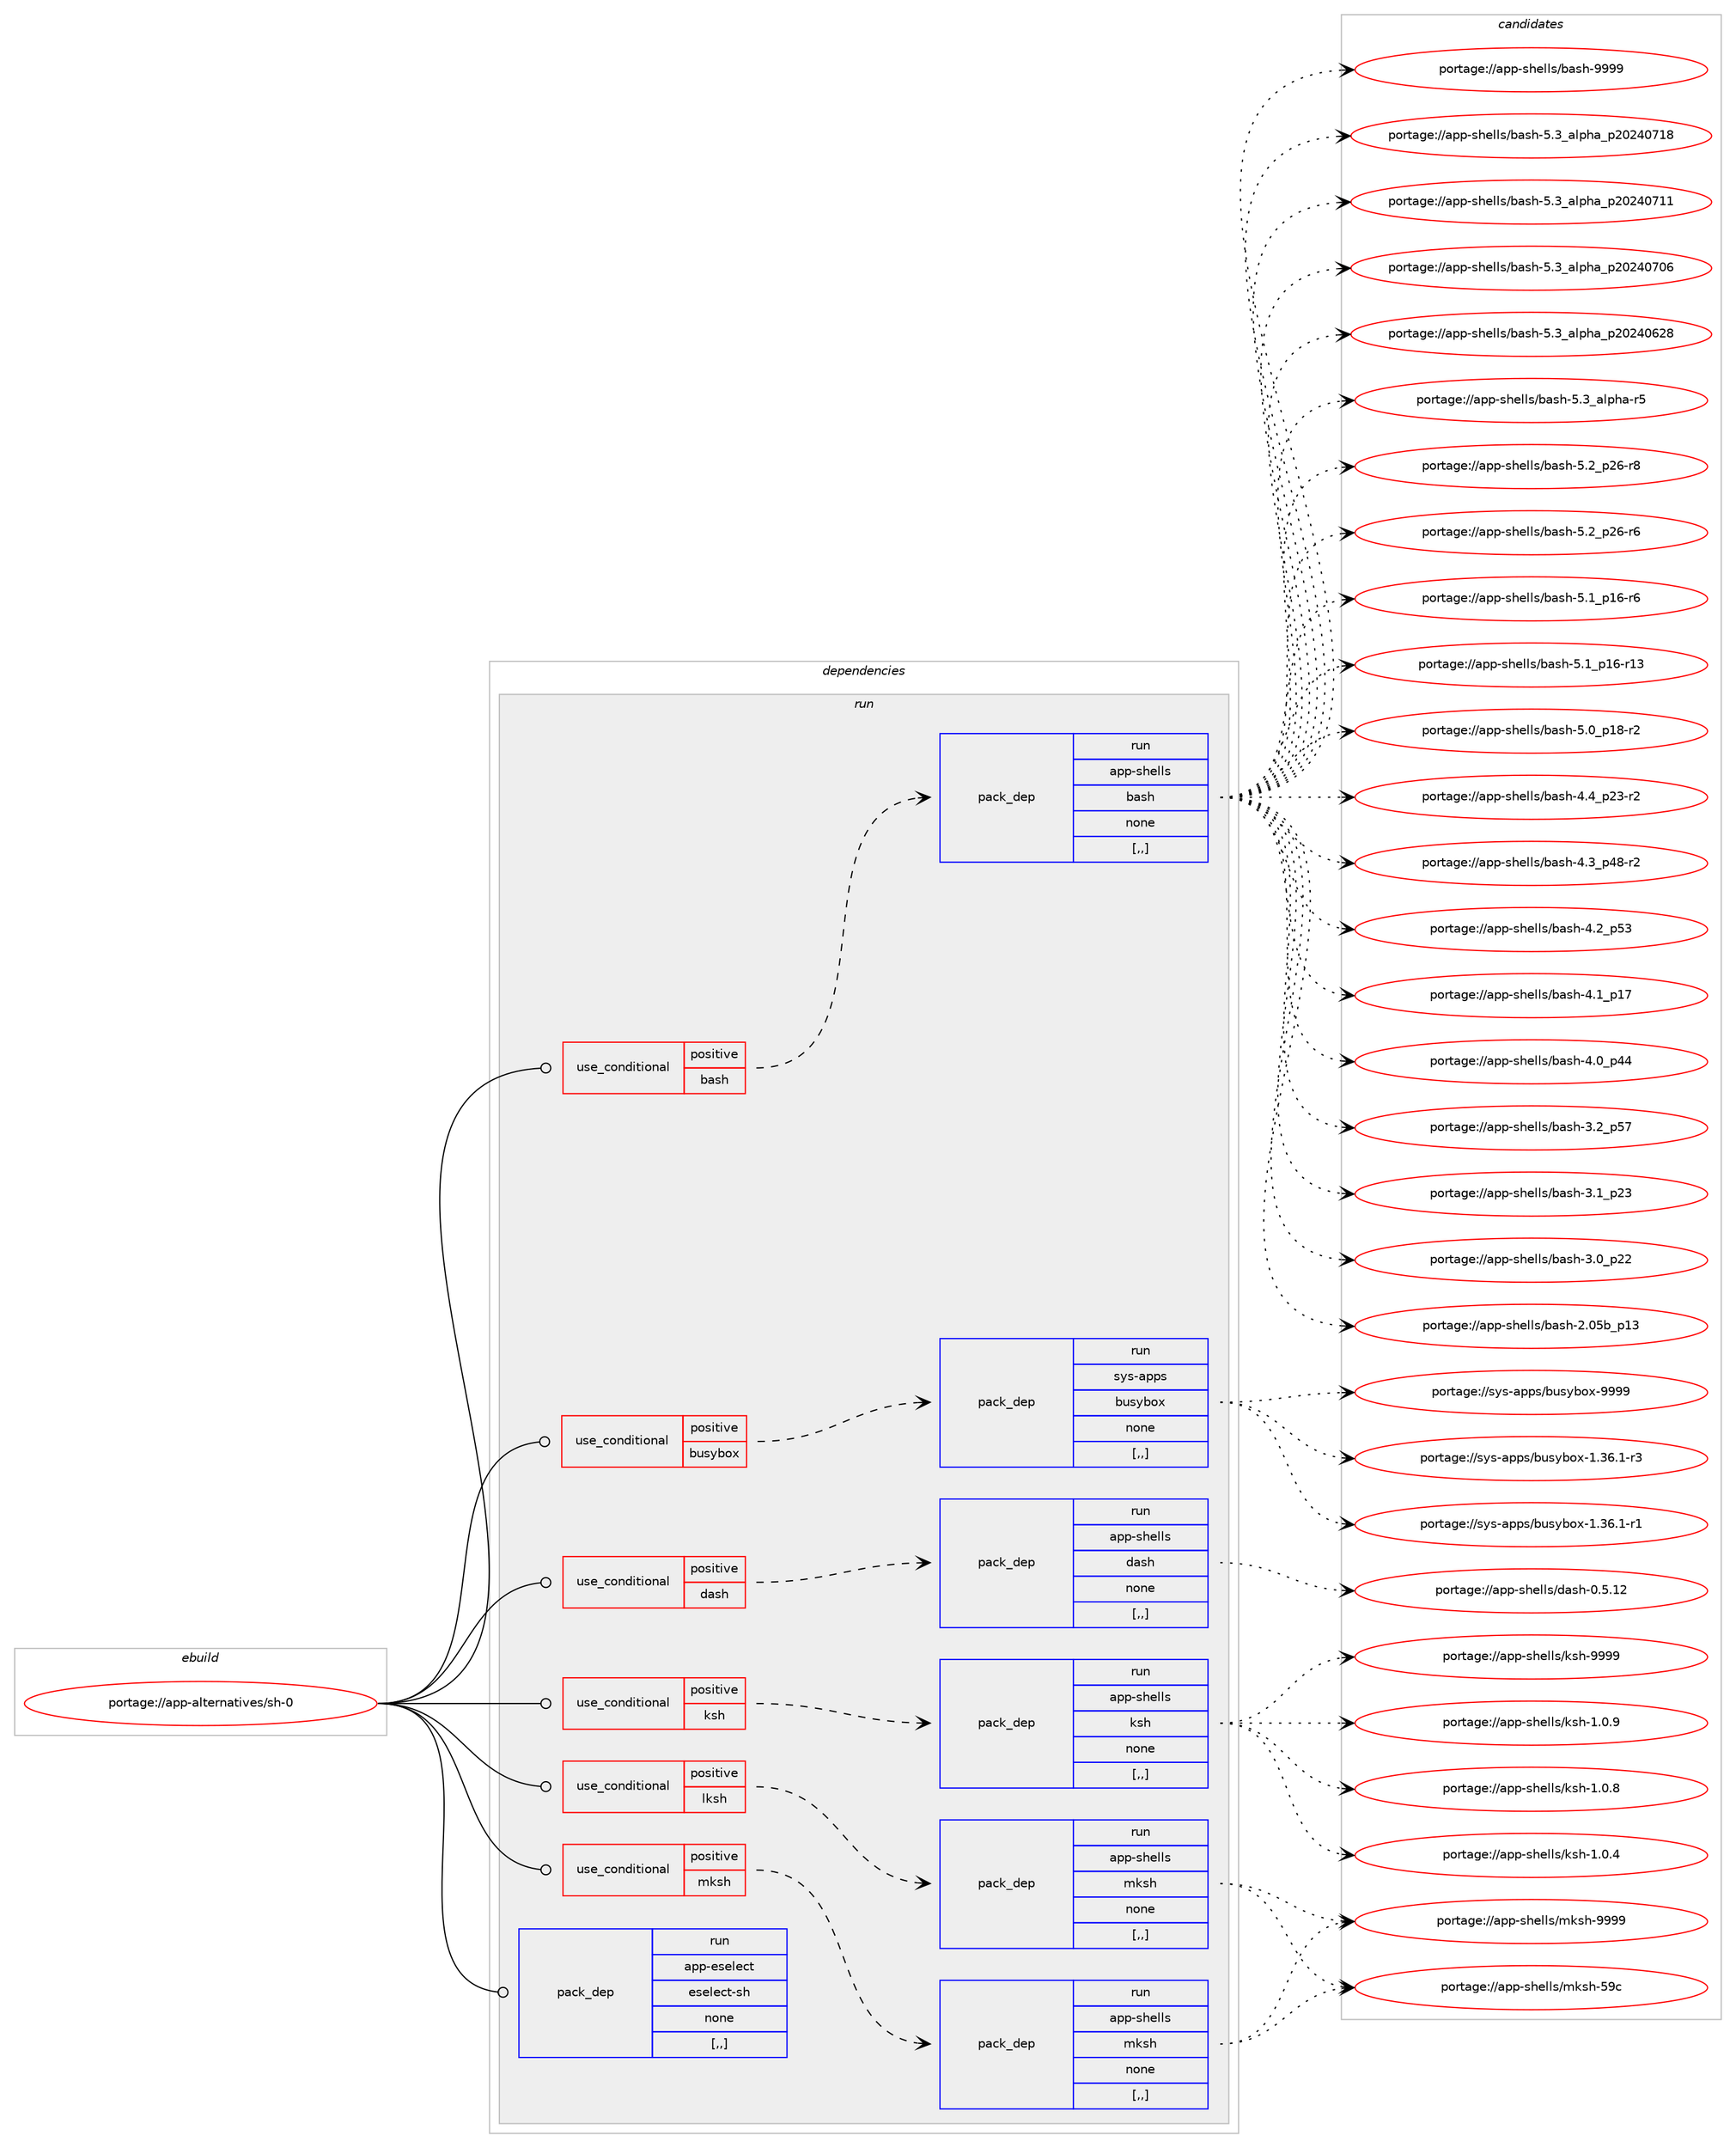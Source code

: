 digraph prolog {

# *************
# Graph options
# *************

newrank=true;
concentrate=true;
compound=true;
graph [rankdir=LR,fontname=Helvetica,fontsize=10,ranksep=1.5];#, ranksep=2.5, nodesep=0.2];
edge  [arrowhead=vee];
node  [fontname=Helvetica,fontsize=10];

# **********
# The ebuild
# **********

subgraph cluster_leftcol {
color=gray;
label=<<i>ebuild</i>>;
id [label="portage://app-alternatives/sh-0", color=red, width=4, href="../app-alternatives/sh-0.svg"];
}

# ****************
# The dependencies
# ****************

subgraph cluster_midcol {
color=gray;
label=<<i>dependencies</i>>;
subgraph cluster_compile {
fillcolor="#eeeeee";
style=filled;
label=<<i>compile</i>>;
}
subgraph cluster_compileandrun {
fillcolor="#eeeeee";
style=filled;
label=<<i>compile and run</i>>;
}
subgraph cluster_run {
fillcolor="#eeeeee";
style=filled;
label=<<i>run</i>>;
subgraph cond1561 {
dependency5918 [label=<<TABLE BORDER="0" CELLBORDER="1" CELLSPACING="0" CELLPADDING="4"><TR><TD ROWSPAN="3" CELLPADDING="10">use_conditional</TD></TR><TR><TD>positive</TD></TR><TR><TD>bash</TD></TR></TABLE>>, shape=none, color=red];
subgraph pack4334 {
dependency5919 [label=<<TABLE BORDER="0" CELLBORDER="1" CELLSPACING="0" CELLPADDING="4" WIDTH="220"><TR><TD ROWSPAN="6" CELLPADDING="30">pack_dep</TD></TR><TR><TD WIDTH="110">run</TD></TR><TR><TD>app-shells</TD></TR><TR><TD>bash</TD></TR><TR><TD>none</TD></TR><TR><TD>[,,]</TD></TR></TABLE>>, shape=none, color=blue];
}
dependency5918:e -> dependency5919:w [weight=20,style="dashed",arrowhead="vee"];
}
id:e -> dependency5918:w [weight=20,style="solid",arrowhead="odot"];
subgraph cond1562 {
dependency5920 [label=<<TABLE BORDER="0" CELLBORDER="1" CELLSPACING="0" CELLPADDING="4"><TR><TD ROWSPAN="3" CELLPADDING="10">use_conditional</TD></TR><TR><TD>positive</TD></TR><TR><TD>busybox</TD></TR></TABLE>>, shape=none, color=red];
subgraph pack4335 {
dependency5921 [label=<<TABLE BORDER="0" CELLBORDER="1" CELLSPACING="0" CELLPADDING="4" WIDTH="220"><TR><TD ROWSPAN="6" CELLPADDING="30">pack_dep</TD></TR><TR><TD WIDTH="110">run</TD></TR><TR><TD>sys-apps</TD></TR><TR><TD>busybox</TD></TR><TR><TD>none</TD></TR><TR><TD>[,,]</TD></TR></TABLE>>, shape=none, color=blue];
}
dependency5920:e -> dependency5921:w [weight=20,style="dashed",arrowhead="vee"];
}
id:e -> dependency5920:w [weight=20,style="solid",arrowhead="odot"];
subgraph cond1563 {
dependency5922 [label=<<TABLE BORDER="0" CELLBORDER="1" CELLSPACING="0" CELLPADDING="4"><TR><TD ROWSPAN="3" CELLPADDING="10">use_conditional</TD></TR><TR><TD>positive</TD></TR><TR><TD>dash</TD></TR></TABLE>>, shape=none, color=red];
subgraph pack4336 {
dependency5923 [label=<<TABLE BORDER="0" CELLBORDER="1" CELLSPACING="0" CELLPADDING="4" WIDTH="220"><TR><TD ROWSPAN="6" CELLPADDING="30">pack_dep</TD></TR><TR><TD WIDTH="110">run</TD></TR><TR><TD>app-shells</TD></TR><TR><TD>dash</TD></TR><TR><TD>none</TD></TR><TR><TD>[,,]</TD></TR></TABLE>>, shape=none, color=blue];
}
dependency5922:e -> dependency5923:w [weight=20,style="dashed",arrowhead="vee"];
}
id:e -> dependency5922:w [weight=20,style="solid",arrowhead="odot"];
subgraph cond1564 {
dependency5924 [label=<<TABLE BORDER="0" CELLBORDER="1" CELLSPACING="0" CELLPADDING="4"><TR><TD ROWSPAN="3" CELLPADDING="10">use_conditional</TD></TR><TR><TD>positive</TD></TR><TR><TD>ksh</TD></TR></TABLE>>, shape=none, color=red];
subgraph pack4337 {
dependency5925 [label=<<TABLE BORDER="0" CELLBORDER="1" CELLSPACING="0" CELLPADDING="4" WIDTH="220"><TR><TD ROWSPAN="6" CELLPADDING="30">pack_dep</TD></TR><TR><TD WIDTH="110">run</TD></TR><TR><TD>app-shells</TD></TR><TR><TD>ksh</TD></TR><TR><TD>none</TD></TR><TR><TD>[,,]</TD></TR></TABLE>>, shape=none, color=blue];
}
dependency5924:e -> dependency5925:w [weight=20,style="dashed",arrowhead="vee"];
}
id:e -> dependency5924:w [weight=20,style="solid",arrowhead="odot"];
subgraph cond1565 {
dependency5926 [label=<<TABLE BORDER="0" CELLBORDER="1" CELLSPACING="0" CELLPADDING="4"><TR><TD ROWSPAN="3" CELLPADDING="10">use_conditional</TD></TR><TR><TD>positive</TD></TR><TR><TD>lksh</TD></TR></TABLE>>, shape=none, color=red];
subgraph pack4338 {
dependency5927 [label=<<TABLE BORDER="0" CELLBORDER="1" CELLSPACING="0" CELLPADDING="4" WIDTH="220"><TR><TD ROWSPAN="6" CELLPADDING="30">pack_dep</TD></TR><TR><TD WIDTH="110">run</TD></TR><TR><TD>app-shells</TD></TR><TR><TD>mksh</TD></TR><TR><TD>none</TD></TR><TR><TD>[,,]</TD></TR></TABLE>>, shape=none, color=blue];
}
dependency5926:e -> dependency5927:w [weight=20,style="dashed",arrowhead="vee"];
}
id:e -> dependency5926:w [weight=20,style="solid",arrowhead="odot"];
subgraph cond1566 {
dependency5928 [label=<<TABLE BORDER="0" CELLBORDER="1" CELLSPACING="0" CELLPADDING="4"><TR><TD ROWSPAN="3" CELLPADDING="10">use_conditional</TD></TR><TR><TD>positive</TD></TR><TR><TD>mksh</TD></TR></TABLE>>, shape=none, color=red];
subgraph pack4339 {
dependency5929 [label=<<TABLE BORDER="0" CELLBORDER="1" CELLSPACING="0" CELLPADDING="4" WIDTH="220"><TR><TD ROWSPAN="6" CELLPADDING="30">pack_dep</TD></TR><TR><TD WIDTH="110">run</TD></TR><TR><TD>app-shells</TD></TR><TR><TD>mksh</TD></TR><TR><TD>none</TD></TR><TR><TD>[,,]</TD></TR></TABLE>>, shape=none, color=blue];
}
dependency5928:e -> dependency5929:w [weight=20,style="dashed",arrowhead="vee"];
}
id:e -> dependency5928:w [weight=20,style="solid",arrowhead="odot"];
subgraph pack4340 {
dependency5930 [label=<<TABLE BORDER="0" CELLBORDER="1" CELLSPACING="0" CELLPADDING="4" WIDTH="220"><TR><TD ROWSPAN="6" CELLPADDING="30">pack_dep</TD></TR><TR><TD WIDTH="110">run</TD></TR><TR><TD>app-eselect</TD></TR><TR><TD>eselect-sh</TD></TR><TR><TD>none</TD></TR><TR><TD>[,,]</TD></TR></TABLE>>, shape=none, color=blue];
}
id:e -> dependency5930:w [weight=20,style="solid",arrowhead="odot"];
}
}

# **************
# The candidates
# **************

subgraph cluster_choices {
rank=same;
color=gray;
label=<<i>candidates</i>>;

subgraph choice4334 {
color=black;
nodesep=1;
choice97112112451151041011081081154798971151044557575757 [label="portage://app-shells/bash-9999", color=red, width=4,href="../app-shells/bash-9999.svg"];
choice971121124511510410110810811547989711510445534651959710811210497951125048505248554956 [label="portage://app-shells/bash-5.3_alpha_p20240718", color=red, width=4,href="../app-shells/bash-5.3_alpha_p20240718.svg"];
choice971121124511510410110810811547989711510445534651959710811210497951125048505248554949 [label="portage://app-shells/bash-5.3_alpha_p20240711", color=red, width=4,href="../app-shells/bash-5.3_alpha_p20240711.svg"];
choice971121124511510410110810811547989711510445534651959710811210497951125048505248554854 [label="portage://app-shells/bash-5.3_alpha_p20240706", color=red, width=4,href="../app-shells/bash-5.3_alpha_p20240706.svg"];
choice971121124511510410110810811547989711510445534651959710811210497951125048505248545056 [label="portage://app-shells/bash-5.3_alpha_p20240628", color=red, width=4,href="../app-shells/bash-5.3_alpha_p20240628.svg"];
choice9711211245115104101108108115479897115104455346519597108112104974511453 [label="portage://app-shells/bash-5.3_alpha-r5", color=red, width=4,href="../app-shells/bash-5.3_alpha-r5.svg"];
choice9711211245115104101108108115479897115104455346509511250544511456 [label="portage://app-shells/bash-5.2_p26-r8", color=red, width=4,href="../app-shells/bash-5.2_p26-r8.svg"];
choice9711211245115104101108108115479897115104455346509511250544511454 [label="portage://app-shells/bash-5.2_p26-r6", color=red, width=4,href="../app-shells/bash-5.2_p26-r6.svg"];
choice9711211245115104101108108115479897115104455346499511249544511454 [label="portage://app-shells/bash-5.1_p16-r6", color=red, width=4,href="../app-shells/bash-5.1_p16-r6.svg"];
choice971121124511510410110810811547989711510445534649951124954451144951 [label="portage://app-shells/bash-5.1_p16-r13", color=red, width=4,href="../app-shells/bash-5.1_p16-r13.svg"];
choice9711211245115104101108108115479897115104455346489511249564511450 [label="portage://app-shells/bash-5.0_p18-r2", color=red, width=4,href="../app-shells/bash-5.0_p18-r2.svg"];
choice9711211245115104101108108115479897115104455246529511250514511450 [label="portage://app-shells/bash-4.4_p23-r2", color=red, width=4,href="../app-shells/bash-4.4_p23-r2.svg"];
choice9711211245115104101108108115479897115104455246519511252564511450 [label="portage://app-shells/bash-4.3_p48-r2", color=red, width=4,href="../app-shells/bash-4.3_p48-r2.svg"];
choice971121124511510410110810811547989711510445524650951125351 [label="portage://app-shells/bash-4.2_p53", color=red, width=4,href="../app-shells/bash-4.2_p53.svg"];
choice971121124511510410110810811547989711510445524649951124955 [label="portage://app-shells/bash-4.1_p17", color=red, width=4,href="../app-shells/bash-4.1_p17.svg"];
choice971121124511510410110810811547989711510445524648951125252 [label="portage://app-shells/bash-4.0_p44", color=red, width=4,href="../app-shells/bash-4.0_p44.svg"];
choice971121124511510410110810811547989711510445514650951125355 [label="portage://app-shells/bash-3.2_p57", color=red, width=4,href="../app-shells/bash-3.2_p57.svg"];
choice971121124511510410110810811547989711510445514649951125051 [label="portage://app-shells/bash-3.1_p23", color=red, width=4,href="../app-shells/bash-3.1_p23.svg"];
choice971121124511510410110810811547989711510445514648951125050 [label="portage://app-shells/bash-3.0_p22", color=red, width=4,href="../app-shells/bash-3.0_p22.svg"];
choice9711211245115104101108108115479897115104455046485398951124951 [label="portage://app-shells/bash-2.05b_p13", color=red, width=4,href="../app-shells/bash-2.05b_p13.svg"];
dependency5919:e -> choice97112112451151041011081081154798971151044557575757:w [style=dotted,weight="100"];
dependency5919:e -> choice971121124511510410110810811547989711510445534651959710811210497951125048505248554956:w [style=dotted,weight="100"];
dependency5919:e -> choice971121124511510410110810811547989711510445534651959710811210497951125048505248554949:w [style=dotted,weight="100"];
dependency5919:e -> choice971121124511510410110810811547989711510445534651959710811210497951125048505248554854:w [style=dotted,weight="100"];
dependency5919:e -> choice971121124511510410110810811547989711510445534651959710811210497951125048505248545056:w [style=dotted,weight="100"];
dependency5919:e -> choice9711211245115104101108108115479897115104455346519597108112104974511453:w [style=dotted,weight="100"];
dependency5919:e -> choice9711211245115104101108108115479897115104455346509511250544511456:w [style=dotted,weight="100"];
dependency5919:e -> choice9711211245115104101108108115479897115104455346509511250544511454:w [style=dotted,weight="100"];
dependency5919:e -> choice9711211245115104101108108115479897115104455346499511249544511454:w [style=dotted,weight="100"];
dependency5919:e -> choice971121124511510410110810811547989711510445534649951124954451144951:w [style=dotted,weight="100"];
dependency5919:e -> choice9711211245115104101108108115479897115104455346489511249564511450:w [style=dotted,weight="100"];
dependency5919:e -> choice9711211245115104101108108115479897115104455246529511250514511450:w [style=dotted,weight="100"];
dependency5919:e -> choice9711211245115104101108108115479897115104455246519511252564511450:w [style=dotted,weight="100"];
dependency5919:e -> choice971121124511510410110810811547989711510445524650951125351:w [style=dotted,weight="100"];
dependency5919:e -> choice971121124511510410110810811547989711510445524649951124955:w [style=dotted,weight="100"];
dependency5919:e -> choice971121124511510410110810811547989711510445524648951125252:w [style=dotted,weight="100"];
dependency5919:e -> choice971121124511510410110810811547989711510445514650951125355:w [style=dotted,weight="100"];
dependency5919:e -> choice971121124511510410110810811547989711510445514649951125051:w [style=dotted,weight="100"];
dependency5919:e -> choice971121124511510410110810811547989711510445514648951125050:w [style=dotted,weight="100"];
dependency5919:e -> choice9711211245115104101108108115479897115104455046485398951124951:w [style=dotted,weight="100"];
}
subgraph choice4335 {
color=black;
nodesep=1;
choice11512111545971121121154798117115121981111204557575757 [label="portage://sys-apps/busybox-9999", color=red, width=4,href="../sys-apps/busybox-9999.svg"];
choice1151211154597112112115479811711512198111120454946515446494511451 [label="portage://sys-apps/busybox-1.36.1-r3", color=red, width=4,href="../sys-apps/busybox-1.36.1-r3.svg"];
choice1151211154597112112115479811711512198111120454946515446494511449 [label="portage://sys-apps/busybox-1.36.1-r1", color=red, width=4,href="../sys-apps/busybox-1.36.1-r1.svg"];
dependency5921:e -> choice11512111545971121121154798117115121981111204557575757:w [style=dotted,weight="100"];
dependency5921:e -> choice1151211154597112112115479811711512198111120454946515446494511451:w [style=dotted,weight="100"];
dependency5921:e -> choice1151211154597112112115479811711512198111120454946515446494511449:w [style=dotted,weight="100"];
}
subgraph choice4336 {
color=black;
nodesep=1;
choice9711211245115104101108108115471009711510445484653464950 [label="portage://app-shells/dash-0.5.12", color=red, width=4,href="../app-shells/dash-0.5.12.svg"];
dependency5923:e -> choice9711211245115104101108108115471009711510445484653464950:w [style=dotted,weight="100"];
}
subgraph choice4337 {
color=black;
nodesep=1;
choice9711211245115104101108108115471071151044557575757 [label="portage://app-shells/ksh-9999", color=red, width=4,href="../app-shells/ksh-9999.svg"];
choice971121124511510410110810811547107115104454946484657 [label="portage://app-shells/ksh-1.0.9", color=red, width=4,href="../app-shells/ksh-1.0.9.svg"];
choice971121124511510410110810811547107115104454946484656 [label="portage://app-shells/ksh-1.0.8", color=red, width=4,href="../app-shells/ksh-1.0.8.svg"];
choice971121124511510410110810811547107115104454946484652 [label="portage://app-shells/ksh-1.0.4", color=red, width=4,href="../app-shells/ksh-1.0.4.svg"];
dependency5925:e -> choice9711211245115104101108108115471071151044557575757:w [style=dotted,weight="100"];
dependency5925:e -> choice971121124511510410110810811547107115104454946484657:w [style=dotted,weight="100"];
dependency5925:e -> choice971121124511510410110810811547107115104454946484656:w [style=dotted,weight="100"];
dependency5925:e -> choice971121124511510410110810811547107115104454946484652:w [style=dotted,weight="100"];
}
subgraph choice4338 {
color=black;
nodesep=1;
choice9711211245115104101108108115471091071151044557575757 [label="portage://app-shells/mksh-9999", color=red, width=4,href="../app-shells/mksh-9999.svg"];
choice97112112451151041011081081154710910711510445535799 [label="portage://app-shells/mksh-59c", color=red, width=4,href="../app-shells/mksh-59c.svg"];
dependency5927:e -> choice9711211245115104101108108115471091071151044557575757:w [style=dotted,weight="100"];
dependency5927:e -> choice97112112451151041011081081154710910711510445535799:w [style=dotted,weight="100"];
}
subgraph choice4339 {
color=black;
nodesep=1;
choice9711211245115104101108108115471091071151044557575757 [label="portage://app-shells/mksh-9999", color=red, width=4,href="../app-shells/mksh-9999.svg"];
choice97112112451151041011081081154710910711510445535799 [label="portage://app-shells/mksh-59c", color=red, width=4,href="../app-shells/mksh-59c.svg"];
dependency5929:e -> choice9711211245115104101108108115471091071151044557575757:w [style=dotted,weight="100"];
dependency5929:e -> choice97112112451151041011081081154710910711510445535799:w [style=dotted,weight="100"];
}
subgraph choice4340 {
color=black;
nodesep=1;
}
}

}
